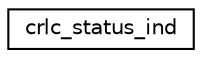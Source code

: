 digraph "Graphical Class Hierarchy"
{
 // LATEX_PDF_SIZE
  edge [fontname="Helvetica",fontsize="10",labelfontname="Helvetica",labelfontsize="10"];
  node [fontname="Helvetica",fontsize="10",shape=record];
  rankdir="LR";
  Node0 [label="crlc_status_ind",height=0.2,width=0.4,color="black", fillcolor="white", style="filled",URL="$structcrlc__status__ind.html",tooltip=" "];
}
